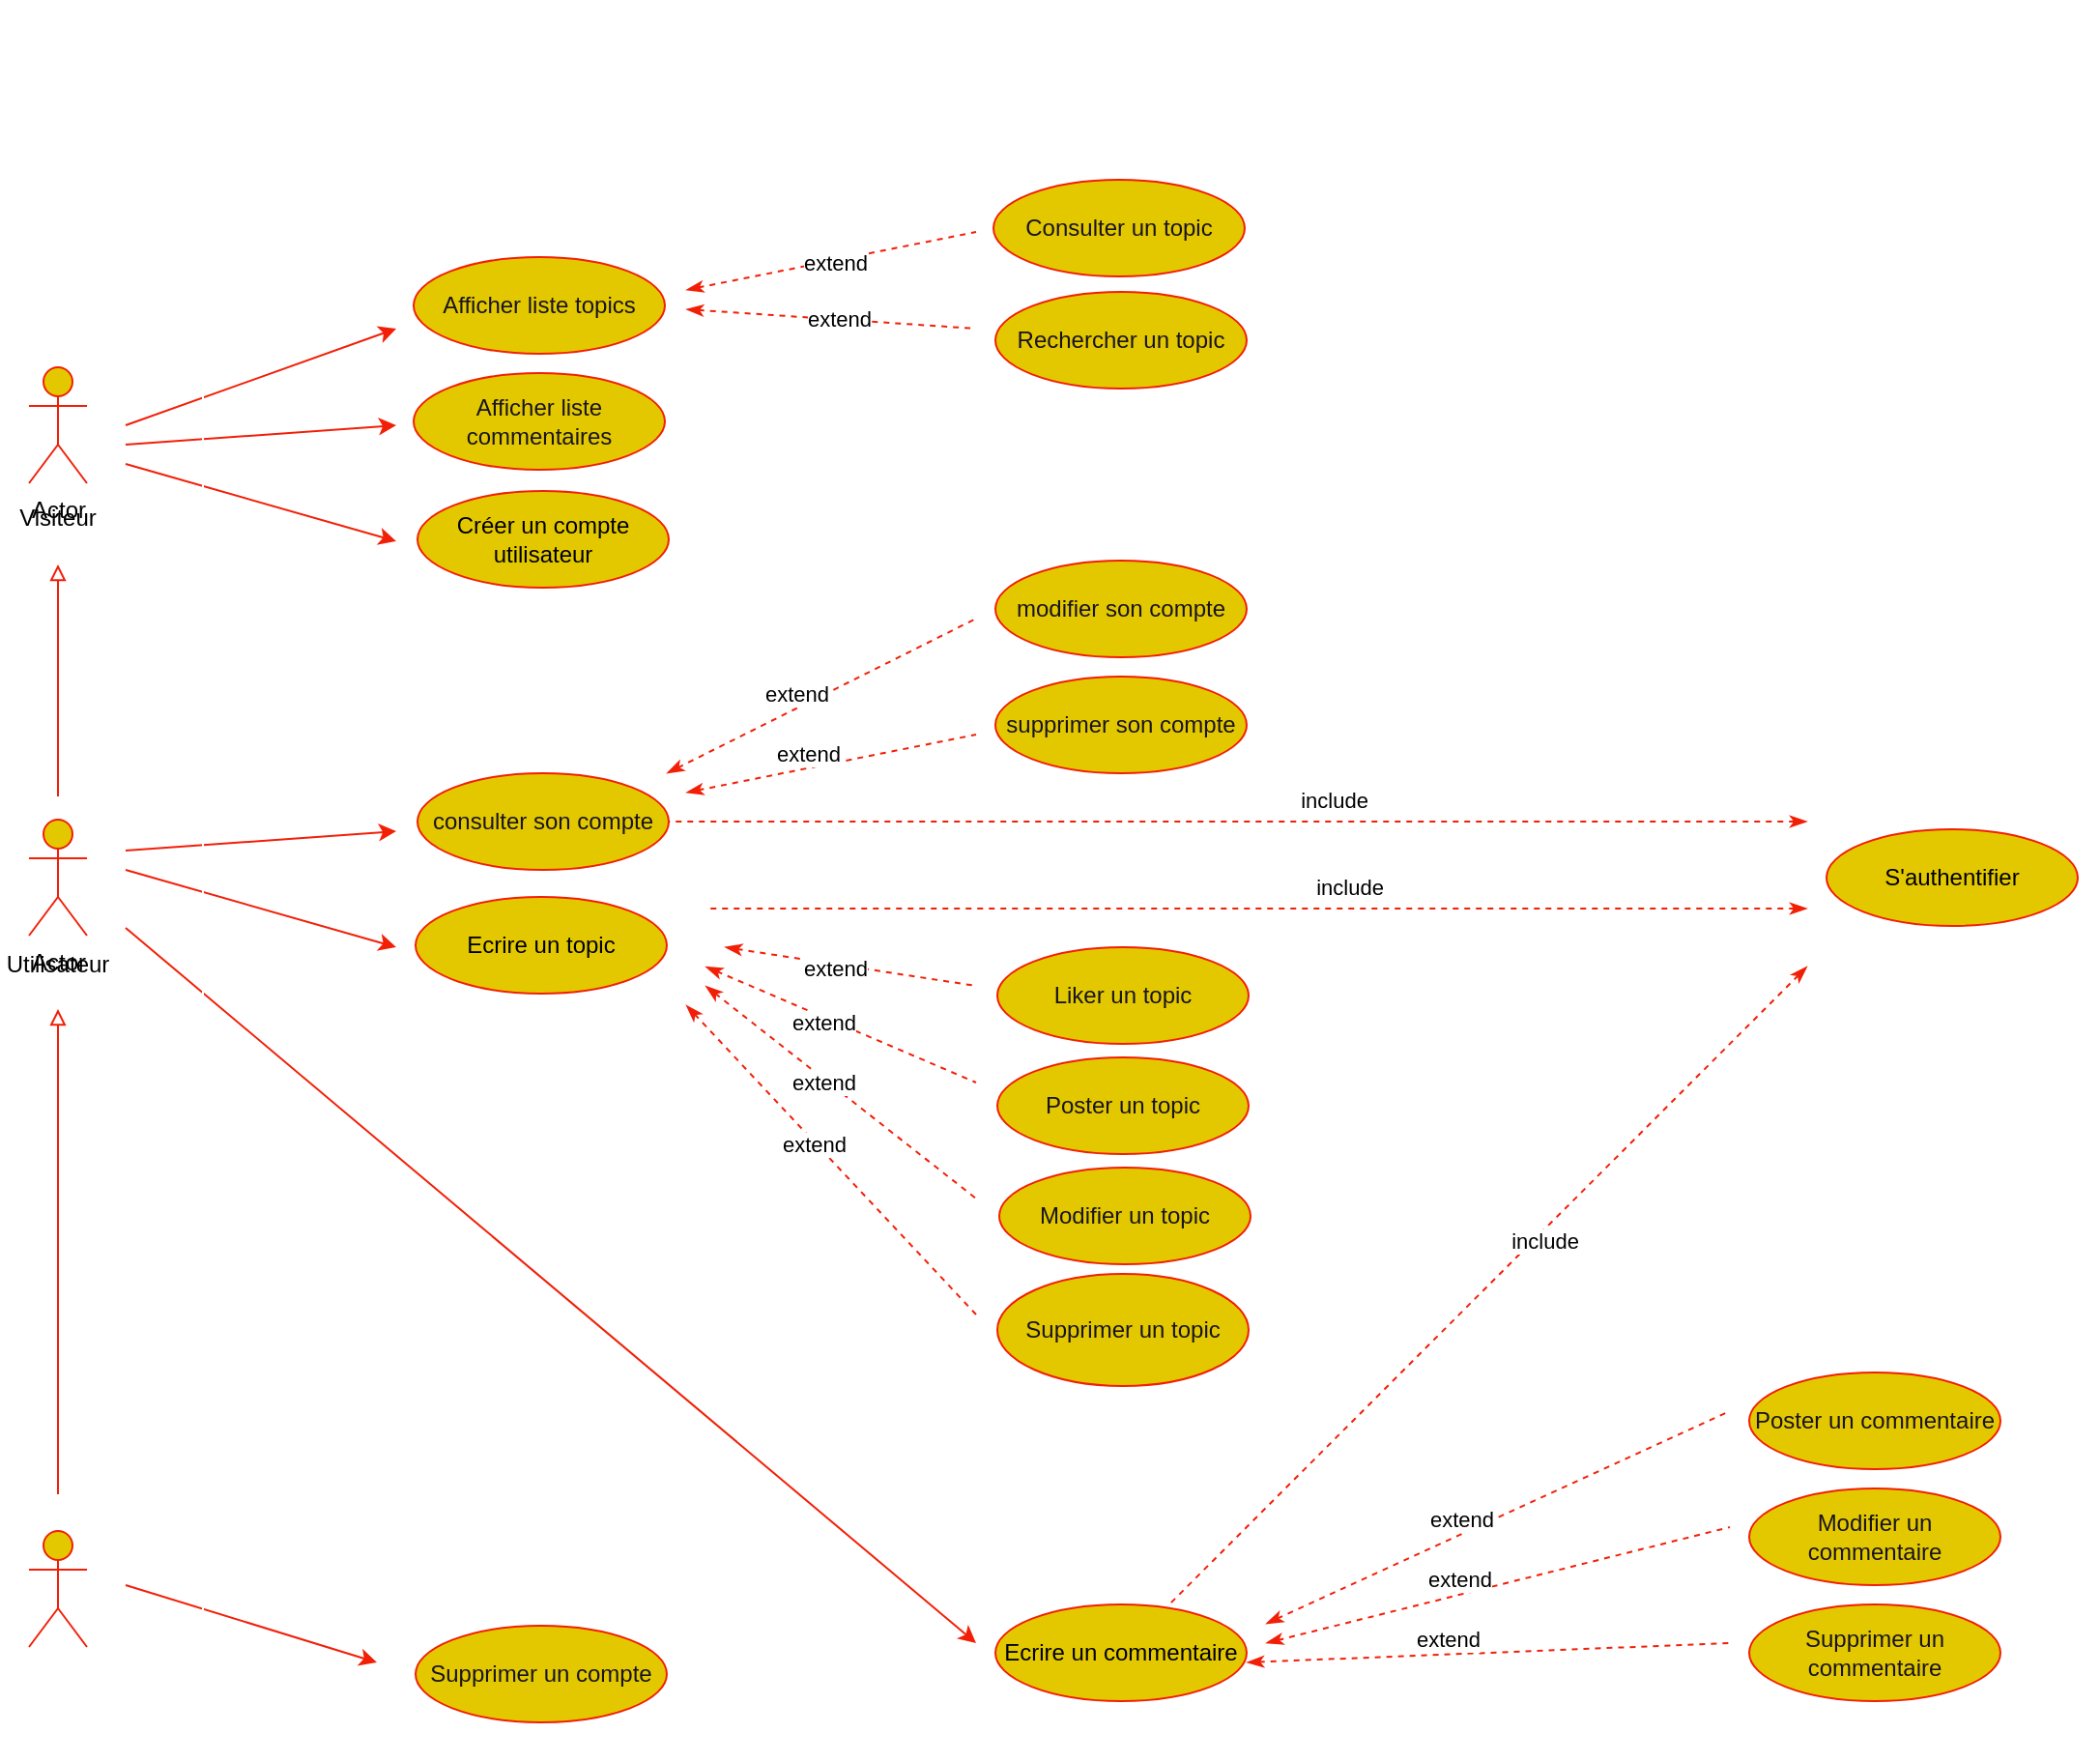 <mxfile>
    <diagram id="jXJJGXDf1ob74YZaKluY" name="Page-1">
        <mxGraphModel dx="128" dy="1963" grid="1" gridSize="10" guides="1" tooltips="1" connect="1" arrows="1" fold="1" page="1" pageScale="1" pageWidth="1169" pageHeight="827" math="0" shadow="0">
            <root>
                <mxCell id="0"/>
                <mxCell id="1" parent="0"/>
                <mxCell id="109" style="edgeStyle=none;html=1;exitX=0.5;exitY=0;exitDx=0;exitDy=0;exitPerimeter=0;strokeColor=#F21F07;fontColor=default;endArrow=block;endFill=0;" parent="1" edge="1">
                    <mxGeometry relative="1" as="geometry">
                        <mxPoint x="45" y="222" as="targetPoint"/>
                        <mxPoint x="45" y="342" as="sourcePoint"/>
                    </mxGeometry>
                </mxCell>
                <mxCell id="2" value="Actor" style="shape=umlActor;verticalLabelPosition=bottom;verticalAlign=top;html=1;outlineConnect=0;fillColor=#e3c800;fontColor=#000000;strokeColor=#F21F07;" parent="1" vertex="1">
                    <mxGeometry x="30" y="354" width="30" height="60" as="geometry"/>
                </mxCell>
                <mxCell id="6" value="Actor" style="shape=umlActor;verticalLabelPosition=bottom;verticalAlign=top;html=1;outlineConnect=0;fillColor=#e3c800;fontColor=#000000;strokeColor=#F21F07;" parent="1" vertex="1">
                    <mxGeometry x="30" y="120" width="30" height="60" as="geometry"/>
                </mxCell>
                <mxCell id="11" value="Visiteur" style="text;html=1;strokeColor=none;fillColor=none;align=center;verticalAlign=middle;whiteSpace=wrap;rounded=0;" parent="1" vertex="1">
                    <mxGeometry x="15" y="183" width="60" height="30" as="geometry"/>
                </mxCell>
                <mxCell id="12" value="Utilisateur" style="text;html=1;strokeColor=none;fillColor=none;align=center;verticalAlign=middle;whiteSpace=wrap;rounded=0;" parent="1" vertex="1">
                    <mxGeometry x="15" y="414" width="60" height="30" as="geometry"/>
                </mxCell>
                <mxCell id="17" value="" style="endArrow=classic;html=1;strokeColor=#F21F07;" parent="1" edge="1">
                    <mxGeometry width="50" height="50" relative="1" as="geometry">
                        <mxPoint x="80" y="380" as="sourcePoint"/>
                        <mxPoint x="220" y="420" as="targetPoint"/>
                        <Array as="points"/>
                    </mxGeometry>
                </mxCell>
                <mxCell id="18" value="S'authentifier" style="ellipse;whiteSpace=wrap;html=1;fillStyle=auto;strokeColor=#F21F07;fillColor=#e3c800;fontColor=#000000;" parent="1" vertex="1">
                    <mxGeometry x="960" y="359" width="130" height="50" as="geometry"/>
                </mxCell>
                <mxCell id="21" value="Ecrire un topic" style="ellipse;whiteSpace=wrap;html=1;fillStyle=auto;strokeColor=#F21F07;fillColor=#e3c800;fontColor=#000000;" parent="1" vertex="1">
                    <mxGeometry x="230" y="394" width="130" height="50" as="geometry"/>
                </mxCell>
                <mxCell id="39" value="" style="endArrow=classic;html=1;strokeColor=#F21F07;" parent="1" edge="1">
                    <mxGeometry width="50" height="50" relative="1" as="geometry">
                        <mxPoint x="80" y="160" as="sourcePoint"/>
                        <mxPoint x="220" y="150" as="targetPoint"/>
                    </mxGeometry>
                </mxCell>
                <mxCell id="40" value="" style="endArrow=classic;html=1;strokeColor=#F21F07;" parent="1" edge="1">
                    <mxGeometry width="50" height="50" relative="1" as="geometry">
                        <mxPoint x="80" y="150" as="sourcePoint"/>
                        <mxPoint x="220" y="100" as="targetPoint"/>
                    </mxGeometry>
                </mxCell>
                <mxCell id="41" value="Créer un compte utilisateur" style="ellipse;whiteSpace=wrap;html=1;fillStyle=auto;strokeColor=#F21F07;fillColor=#e3c800;fontColor=#000000;labelBackgroundColor=none;" parent="1" vertex="1">
                    <mxGeometry x="231" y="184" width="130" height="50" as="geometry"/>
                </mxCell>
                <mxCell id="50" value="Rechercher un topic" style="ellipse;whiteSpace=wrap;html=1;fillStyle=auto;strokeColor=#F21F07;fillColor=#E3C800;fontColor=#18141D;" parent="1" vertex="1">
                    <mxGeometry x="530" y="81" width="130" height="50" as="geometry"/>
                </mxCell>
                <mxCell id="52" value="Modifier un commentaire" style="ellipse;whiteSpace=wrap;html=1;fillStyle=auto;strokeColor=#F21F07;fillColor=#E3C800;fontColor=#18141D;" parent="1" vertex="1">
                    <mxGeometry x="920" y="700" width="130" height="50" as="geometry"/>
                </mxCell>
                <mxCell id="53" value="Supprimer un commentaire" style="ellipse;whiteSpace=wrap;html=1;fillStyle=auto;strokeColor=#F21F07;fillColor=#E3C800;fontColor=#18141D;" parent="1" vertex="1">
                    <mxGeometry x="920" y="760" width="130" height="50" as="geometry"/>
                </mxCell>
                <mxCell id="54" value="Consulter un topic" style="ellipse;whiteSpace=wrap;html=1;fillStyle=auto;strokeColor=#F21F07;fontColor=#18141D;fillColor=#E3C800;" parent="1" vertex="1">
                    <mxGeometry x="529" y="23" width="130" height="50" as="geometry"/>
                </mxCell>
                <mxCell id="55" value="Afficher liste commentaires" style="ellipse;whiteSpace=wrap;html=1;fillStyle=auto;strokeColor=#F21F07;fillColor=#E3C800;fontColor=#18141D;" parent="1" vertex="1">
                    <mxGeometry x="229" y="123" width="130" height="50" as="geometry"/>
                </mxCell>
                <mxCell id="56" value="Afficher liste topics" style="ellipse;whiteSpace=wrap;html=1;fillStyle=auto;strokeColor=#F21F07;labelBackgroundColor=none;fillColor=#E3C800;fontColor=#18141D;" parent="1" vertex="1">
                    <mxGeometry x="229" y="63" width="130" height="50" as="geometry"/>
                </mxCell>
                <mxCell id="58" value="Poster un commentaire" style="ellipse;whiteSpace=wrap;html=1;fillStyle=auto;strokeColor=#F21F07;fillColor=#E3C800;fontColor=#18141D;" parent="1" vertex="1">
                    <mxGeometry x="920" y="640" width="130" height="50" as="geometry"/>
                </mxCell>
                <mxCell id="72" value="" style="html=1;verticalAlign=bottom;labelBackgroundColor=none;endArrow=none;endFill=0;dashed=1;strokeColor=#F21F07;startArrow=classicThin;startFill=1;" parent="1" edge="1">
                    <mxGeometry width="160" relative="1" as="geometry">
                        <mxPoint x="370" y="90" as="sourcePoint"/>
                        <mxPoint x="520" y="100" as="targetPoint"/>
                    </mxGeometry>
                </mxCell>
                <mxCell id="188" value="extend" style="edgeLabel;html=1;align=center;verticalAlign=middle;resizable=0;points=[];" parent="72" vertex="1" connectable="0">
                    <mxGeometry x="-0.26" y="-1" relative="1" as="geometry">
                        <mxPoint x="23" as="offset"/>
                    </mxGeometry>
                </mxCell>
                <mxCell id="76" value="Supprimer un topic" style="ellipse;whiteSpace=wrap;html=1;fillStyle=auto;strokeColor=#F21F07;fontColor=#18141D;fillColor=#E3C800;" parent="1" vertex="1">
                    <mxGeometry x="531" y="589" width="130" height="58" as="geometry"/>
                </mxCell>
                <mxCell id="77" value="Modifier un topic" style="ellipse;whiteSpace=wrap;html=1;fillStyle=auto;strokeColor=#F21F07;fontColor=#18141D;fillColor=#E3C800;" parent="1" vertex="1">
                    <mxGeometry x="532" y="534" width="130" height="50" as="geometry"/>
                </mxCell>
                <mxCell id="78" value="Poster un topic" style="ellipse;whiteSpace=wrap;html=1;fillStyle=auto;strokeColor=#F21F07;fontColor=#18141D;fillColor=#E3C800;" parent="1" vertex="1">
                    <mxGeometry x="531" y="477" width="130" height="50" as="geometry"/>
                </mxCell>
                <mxCell id="117" value="Admin&lt;br&gt;" style="shape=umlActor;verticalLabelPosition=bottom;verticalAlign=top;html=1;labelBackgroundColor=none;labelBorderColor=#FFFFFF;fillStyle=auto;strokeColor=#F21F07;fontColor=#FFFFFF;fillColor=#E3C800;" parent="1" vertex="1">
                    <mxGeometry x="30" y="722" width="30" height="60" as="geometry"/>
                </mxCell>
                <mxCell id="135" value="Supprimer un compte" style="ellipse;whiteSpace=wrap;html=1;fillStyle=auto;strokeColor=#F21F07;fontColor=#18141D;fillColor=#E3C800;" parent="1" vertex="1">
                    <mxGeometry x="230" y="771" width="130" height="50" as="geometry"/>
                </mxCell>
                <mxCell id="146" value="&lt;h1 style=&quot;font-size: 15px;&quot;&gt;Consultation du site Voyage au delà d'un continent&lt;/h1&gt;" style="text;html=1;strokeColor=none;fillColor=none;spacing=5;spacingTop=-20;whiteSpace=wrap;overflow=hidden;rounded=0;labelBackgroundColor=none;labelBorderColor=#FFFFFF;fillStyle=auto;fontColor=#FFFFFF;align=center;fontSize=15;" parent="1" vertex="1">
                    <mxGeometry x="40" y="-60" width="390" height="30" as="geometry"/>
                </mxCell>
                <mxCell id="148" value="" style="endArrow=classic;html=1;strokeColor=#F21F07;" parent="1" edge="1">
                    <mxGeometry width="50" height="50" relative="1" as="geometry">
                        <mxPoint x="80" y="170" as="sourcePoint"/>
                        <mxPoint x="220" y="210" as="targetPoint"/>
                    </mxGeometry>
                </mxCell>
                <mxCell id="153" style="edgeStyle=none;html=1;strokeColor=#F21F07;fontColor=default;endArrow=block;endFill=0;entryX=0.5;entryY=1;entryDx=0;entryDy=0;" parent="1" edge="1">
                    <mxGeometry relative="1" as="geometry">
                        <mxPoint x="45" y="452" as="targetPoint"/>
                        <mxPoint x="45" y="703" as="sourcePoint"/>
                    </mxGeometry>
                </mxCell>
                <mxCell id="154" value="" style="html=1;verticalAlign=bottom;labelBackgroundColor=none;endArrow=none;endFill=0;dashed=1;strokeColor=#F21F07;startArrow=classicThin;startFill=1;" parent="1" edge="1">
                    <mxGeometry width="160" relative="1" as="geometry">
                        <mxPoint x="360" y="330" as="sourcePoint"/>
                        <mxPoint x="520" y="250" as="targetPoint"/>
                    </mxGeometry>
                </mxCell>
                <mxCell id="155" value="extend" style="edgeLabel;html=1;align=center;verticalAlign=middle;resizable=0;points=[];" parent="154" vertex="1" connectable="0">
                    <mxGeometry x="-0.171" y="-2" relative="1" as="geometry">
                        <mxPoint y="-10" as="offset"/>
                    </mxGeometry>
                </mxCell>
                <mxCell id="156" value="" style="html=1;verticalAlign=bottom;labelBackgroundColor=none;endArrow=none;endFill=0;dashed=1;strokeColor=#F21F07;startArrow=classicThin;startFill=1;" parent="1" edge="1">
                    <mxGeometry width="160" relative="1" as="geometry">
                        <mxPoint x="370" y="340" as="sourcePoint"/>
                        <mxPoint x="520" y="310" as="targetPoint"/>
                    </mxGeometry>
                </mxCell>
                <mxCell id="157" value="extend" style="edgeLabel;html=1;align=center;verticalAlign=middle;resizable=0;points=[];" parent="156" vertex="1" connectable="0">
                    <mxGeometry x="-0.171" y="-2" relative="1" as="geometry">
                        <mxPoint y="-10" as="offset"/>
                    </mxGeometry>
                </mxCell>
                <mxCell id="158" value="" style="html=1;verticalAlign=bottom;labelBackgroundColor=none;endArrow=none;endFill=0;dashed=1;strokeColor=#F21F07;startArrow=classicThin;startFill=1;" parent="1" edge="1">
                    <mxGeometry width="160" relative="1" as="geometry">
                        <mxPoint x="390" y="420" as="sourcePoint"/>
                        <mxPoint x="520" y="440" as="targetPoint"/>
                    </mxGeometry>
                </mxCell>
                <mxCell id="170" value="extend" style="edgeLabel;html=1;align=center;verticalAlign=middle;resizable=0;points=[];" parent="158" vertex="1" connectable="0">
                    <mxGeometry x="-0.122" y="-1" relative="1" as="geometry">
                        <mxPoint y="1" as="offset"/>
                    </mxGeometry>
                </mxCell>
                <mxCell id="164" value="" style="html=1;verticalAlign=bottom;labelBackgroundColor=none;endArrow=none;endFill=0;dashed=1;strokeColor=#F21F07;startArrow=classicThin;startFill=1;" parent="1" edge="1">
                    <mxGeometry width="160" relative="1" as="geometry">
                        <mxPoint x="660" y="790" as="sourcePoint"/>
                        <mxPoint x="910" y="780" as="targetPoint"/>
                    </mxGeometry>
                </mxCell>
                <mxCell id="165" value="extend" style="edgeLabel;html=1;align=center;verticalAlign=middle;resizable=0;points=[];" parent="164" vertex="1" connectable="0">
                    <mxGeometry x="-0.171" y="-2" relative="1" as="geometry">
                        <mxPoint y="-10" as="offset"/>
                    </mxGeometry>
                </mxCell>
                <mxCell id="166" value="" style="html=1;verticalAlign=bottom;labelBackgroundColor=none;endArrow=none;endFill=0;dashed=1;strokeColor=#F21F07;startArrow=classicThin;startFill=1;" parent="1" edge="1">
                    <mxGeometry width="160" relative="1" as="geometry">
                        <mxPoint x="670" y="780" as="sourcePoint"/>
                        <mxPoint x="910" y="720" as="targetPoint"/>
                    </mxGeometry>
                </mxCell>
                <mxCell id="167" value="extend" style="edgeLabel;html=1;align=center;verticalAlign=middle;resizable=0;points=[];" parent="166" vertex="1" connectable="0">
                    <mxGeometry x="-0.171" y="-2" relative="1" as="geometry">
                        <mxPoint y="-10" as="offset"/>
                    </mxGeometry>
                </mxCell>
                <mxCell id="168" value="" style="html=1;verticalAlign=bottom;labelBackgroundColor=none;endArrow=none;endFill=0;dashed=1;strokeColor=#F21F07;startArrow=classicThin;startFill=1;" parent="1" edge="1">
                    <mxGeometry width="160" relative="1" as="geometry">
                        <mxPoint x="670" y="770" as="sourcePoint"/>
                        <mxPoint x="910" y="660" as="targetPoint"/>
                    </mxGeometry>
                </mxCell>
                <mxCell id="169" value="extend" style="edgeLabel;html=1;align=center;verticalAlign=middle;resizable=0;points=[];" parent="168" vertex="1" connectable="0">
                    <mxGeometry x="-0.171" y="-2" relative="1" as="geometry">
                        <mxPoint y="-10" as="offset"/>
                    </mxGeometry>
                </mxCell>
                <mxCell id="171" value="" style="endArrow=classic;html=1;strokeColor=#F21F07;" parent="1" edge="1">
                    <mxGeometry width="50" height="50" relative="1" as="geometry">
                        <mxPoint x="80" y="750" as="sourcePoint"/>
                        <mxPoint x="210" y="790" as="targetPoint"/>
                    </mxGeometry>
                </mxCell>
                <mxCell id="176" value="" style="html=1;verticalAlign=bottom;labelBackgroundColor=none;endArrow=none;endFill=0;dashed=1;strokeColor=#F21F07;startArrow=classicThin;startFill=1;" parent="1" edge="1">
                    <mxGeometry width="160" relative="1" as="geometry">
                        <mxPoint x="950" y="400" as="sourcePoint"/>
                        <mxPoint x="380" y="400" as="targetPoint"/>
                    </mxGeometry>
                </mxCell>
                <mxCell id="177" value="include" style="edgeLabel;html=1;align=center;verticalAlign=middle;resizable=0;points=[];" parent="176" vertex="1" connectable="0">
                    <mxGeometry x="-0.171" y="-2" relative="1" as="geometry">
                        <mxPoint x="-1" y="-9" as="offset"/>
                    </mxGeometry>
                </mxCell>
                <mxCell id="178" value="Liker un topic" style="ellipse;whiteSpace=wrap;html=1;fillStyle=auto;strokeColor=#F21F07;fillColor=#E3C800;fontColor=#18141D;" parent="1" vertex="1">
                    <mxGeometry x="531" y="420" width="130" height="50" as="geometry"/>
                </mxCell>
                <mxCell id="181" value="Ecrire un commentaire" style="ellipse;whiteSpace=wrap;html=1;fillStyle=auto;strokeColor=#F21F07;fillColor=#e3c800;fontColor=#000000;" parent="1" vertex="1">
                    <mxGeometry x="530" y="760" width="130" height="50" as="geometry"/>
                </mxCell>
                <mxCell id="183" value="" style="endArrow=classic;html=1;strokeColor=#F21F07;" parent="1" edge="1">
                    <mxGeometry width="50" height="50" relative="1" as="geometry">
                        <mxPoint x="80" y="410" as="sourcePoint"/>
                        <mxPoint x="520" y="780" as="targetPoint"/>
                    </mxGeometry>
                </mxCell>
                <mxCell id="184" value="" style="html=1;verticalAlign=bottom;labelBackgroundColor=none;endArrow=none;endFill=0;dashed=1;strokeColor=#F21F07;startArrow=classicThin;startFill=1;entryX=0.692;entryY=0;entryDx=0;entryDy=0;entryPerimeter=0;" parent="1" target="181" edge="1">
                    <mxGeometry width="160" relative="1" as="geometry">
                        <mxPoint x="950" y="430" as="sourcePoint"/>
                        <mxPoint x="650" y="750" as="targetPoint"/>
                    </mxGeometry>
                </mxCell>
                <mxCell id="185" value="include" style="edgeLabel;html=1;align=center;verticalAlign=middle;resizable=0;points=[];" parent="184" vertex="1" connectable="0">
                    <mxGeometry x="-0.171" y="-2" relative="1" as="geometry">
                        <mxPoint x="2" y="6" as="offset"/>
                    </mxGeometry>
                </mxCell>
                <mxCell id="186" value="" style="html=1;verticalAlign=bottom;labelBackgroundColor=none;endArrow=none;endFill=0;dashed=1;strokeColor=#F21F07;startArrow=classicThin;startFill=1;" parent="1" edge="1">
                    <mxGeometry width="160" relative="1" as="geometry">
                        <mxPoint x="370" y="80" as="sourcePoint"/>
                        <mxPoint x="520" y="50" as="targetPoint"/>
                    </mxGeometry>
                </mxCell>
                <mxCell id="187" value="extend" style="edgeLabel;html=1;align=center;verticalAlign=middle;resizable=0;points=[];" parent="186" vertex="1" connectable="0">
                    <mxGeometry x="-0.171" y="-2" relative="1" as="geometry">
                        <mxPoint x="14" y="-4" as="offset"/>
                    </mxGeometry>
                </mxCell>
                <mxCell id="190" value="modifier son compte" style="ellipse;whiteSpace=wrap;html=1;fillStyle=auto;strokeColor=#F21F07;fillColor=#E3C800;fontColor=#18141D;" parent="1" vertex="1">
                    <mxGeometry x="530" y="220" width="130" height="50" as="geometry"/>
                </mxCell>
                <mxCell id="191" value="supprimer son compte" style="ellipse;whiteSpace=wrap;html=1;fillStyle=auto;strokeColor=#F21F07;fillColor=#E3C800;fontColor=#18141D;" parent="1" vertex="1">
                    <mxGeometry x="530" y="280" width="130" height="50" as="geometry"/>
                </mxCell>
                <mxCell id="194" value="" style="html=1;verticalAlign=bottom;labelBackgroundColor=none;endArrow=none;endFill=0;dashed=1;strokeColor=#F21F07;startArrow=classicThin;startFill=1;" parent="1" edge="1">
                    <mxGeometry width="160" relative="1" as="geometry">
                        <mxPoint x="370" y="450" as="sourcePoint"/>
                        <mxPoint x="520" y="610" as="targetPoint"/>
                    </mxGeometry>
                </mxCell>
                <mxCell id="195" value="extend" style="edgeLabel;html=1;align=center;verticalAlign=middle;resizable=0;points=[];" parent="194" vertex="1" connectable="0">
                    <mxGeometry x="-0.122" y="-1" relative="1" as="geometry">
                        <mxPoint y="1" as="offset"/>
                    </mxGeometry>
                </mxCell>
                <mxCell id="196" value="" style="html=1;verticalAlign=bottom;labelBackgroundColor=none;endArrow=none;endFill=0;dashed=1;strokeColor=#F21F07;startArrow=classicThin;startFill=1;" parent="1" edge="1">
                    <mxGeometry width="160" relative="1" as="geometry">
                        <mxPoint x="380" y="440" as="sourcePoint"/>
                        <mxPoint x="520" y="550" as="targetPoint"/>
                    </mxGeometry>
                </mxCell>
                <mxCell id="197" value="extend" style="edgeLabel;html=1;align=center;verticalAlign=middle;resizable=0;points=[];" parent="196" vertex="1" connectable="0">
                    <mxGeometry x="-0.122" y="-1" relative="1" as="geometry">
                        <mxPoint y="1" as="offset"/>
                    </mxGeometry>
                </mxCell>
                <mxCell id="198" value="" style="html=1;verticalAlign=bottom;labelBackgroundColor=none;endArrow=none;endFill=0;dashed=1;strokeColor=#F21F07;startArrow=classicThin;startFill=1;" parent="1" edge="1">
                    <mxGeometry width="160" relative="1" as="geometry">
                        <mxPoint x="380" y="430" as="sourcePoint"/>
                        <mxPoint x="520" y="490" as="targetPoint"/>
                    </mxGeometry>
                </mxCell>
                <mxCell id="199" value="extend" style="edgeLabel;html=1;align=center;verticalAlign=middle;resizable=0;points=[];" parent="198" vertex="1" connectable="0">
                    <mxGeometry x="-0.122" y="-1" relative="1" as="geometry">
                        <mxPoint y="1" as="offset"/>
                    </mxGeometry>
                </mxCell>
                <mxCell id="202" value="consulter son compte" style="ellipse;whiteSpace=wrap;html=1;fillStyle=auto;strokeColor=#F21F07;fillColor=#E3C800;fontColor=#18141D;" parent="1" vertex="1">
                    <mxGeometry x="231" y="330" width="130" height="50" as="geometry"/>
                </mxCell>
                <mxCell id="203" value="" style="endArrow=classic;html=1;strokeColor=#F21F07;" edge="1" parent="1">
                    <mxGeometry width="50" height="50" relative="1" as="geometry">
                        <mxPoint x="80" y="370" as="sourcePoint"/>
                        <mxPoint x="220" y="360" as="targetPoint"/>
                        <Array as="points"/>
                    </mxGeometry>
                </mxCell>
                <mxCell id="204" value="" style="html=1;verticalAlign=bottom;labelBackgroundColor=none;endArrow=none;endFill=0;dashed=1;strokeColor=#F21F07;startArrow=classicThin;startFill=1;entryX=1;entryY=0.5;entryDx=0;entryDy=0;" edge="1" parent="1" target="202">
                    <mxGeometry width="160" relative="1" as="geometry">
                        <mxPoint x="950" y="355" as="sourcePoint"/>
                        <mxPoint x="380" y="360" as="targetPoint"/>
                    </mxGeometry>
                </mxCell>
                <mxCell id="205" value="include" style="edgeLabel;html=1;align=center;verticalAlign=middle;resizable=0;points=[];" vertex="1" connectable="0" parent="204">
                    <mxGeometry x="-0.171" y="-2" relative="1" as="geometry">
                        <mxPoint x="-1" y="-9" as="offset"/>
                    </mxGeometry>
                </mxCell>
                <mxCell id="206" value="" style="whiteSpace=wrap;html=1;fillColor=none;strokeColor=#FFFFFF;" vertex="1" parent="1">
                    <mxGeometry x="120" width="980" height="840" as="geometry"/>
                </mxCell>
            </root>
        </mxGraphModel>
    </diagram>
</mxfile>